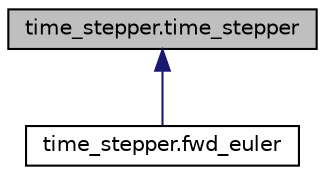 digraph "time_stepper.time_stepper"
{
  edge [fontname="Helvetica",fontsize="10",labelfontname="Helvetica",labelfontsize="10"];
  node [fontname="Helvetica",fontsize="10",shape=record];
  Node0 [label="time_stepper.time_stepper",height=0.2,width=0.4,color="black", fillcolor="grey75", style="filled", fontcolor="black"];
  Node0 -> Node1 [dir="back",color="midnightblue",fontsize="10",style="solid"];
  Node1 [label="time_stepper.fwd_euler",height=0.2,width=0.4,color="black", fillcolor="white", style="filled",URL="$classtime__stepper_1_1fwd__euler.html",tooltip="A concrete Forward Euler subclass of time_stepper. "];
}
